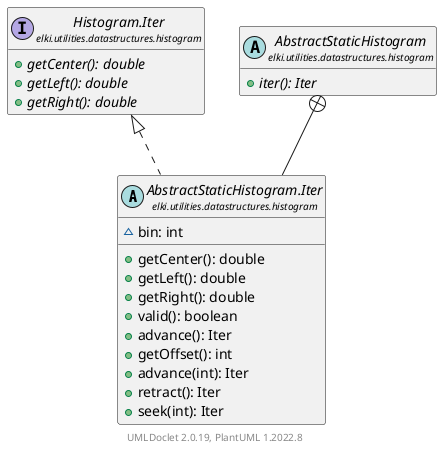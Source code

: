 @startuml
    remove .*\.(Instance|Par|Parameterizer|Factory)$
    set namespaceSeparator none
    hide empty fields
    hide empty methods

    abstract class "<size:14>AbstractStaticHistogram.Iter\n<size:10>elki.utilities.datastructures.histogram" as elki.utilities.datastructures.histogram.AbstractStaticHistogram.Iter [[AbstractStaticHistogram.Iter.html]] {
        ~bin: int
        +getCenter(): double
        +getLeft(): double
        +getRight(): double
        +valid(): boolean
        +advance(): Iter
        +getOffset(): int
        +advance(int): Iter
        +retract(): Iter
        +seek(int): Iter
    }

    interface "<size:14>Histogram.Iter\n<size:10>elki.utilities.datastructures.histogram" as elki.utilities.datastructures.histogram.Histogram.Iter [[Histogram.Iter.html]] {
        {abstract} +getCenter(): double
        {abstract} +getLeft(): double
        {abstract} +getRight(): double
    }
    abstract class "<size:14>AbstractStaticHistogram\n<size:10>elki.utilities.datastructures.histogram" as elki.utilities.datastructures.histogram.AbstractStaticHistogram [[AbstractStaticHistogram.html]] {
        {abstract} +iter(): Iter
    }

    elki.utilities.datastructures.histogram.Histogram.Iter <|.. elki.utilities.datastructures.histogram.AbstractStaticHistogram.Iter
    elki.utilities.datastructures.histogram.AbstractStaticHistogram +-- elki.utilities.datastructures.histogram.AbstractStaticHistogram.Iter

    center footer UMLDoclet 2.0.19, PlantUML 1.2022.8
@enduml
